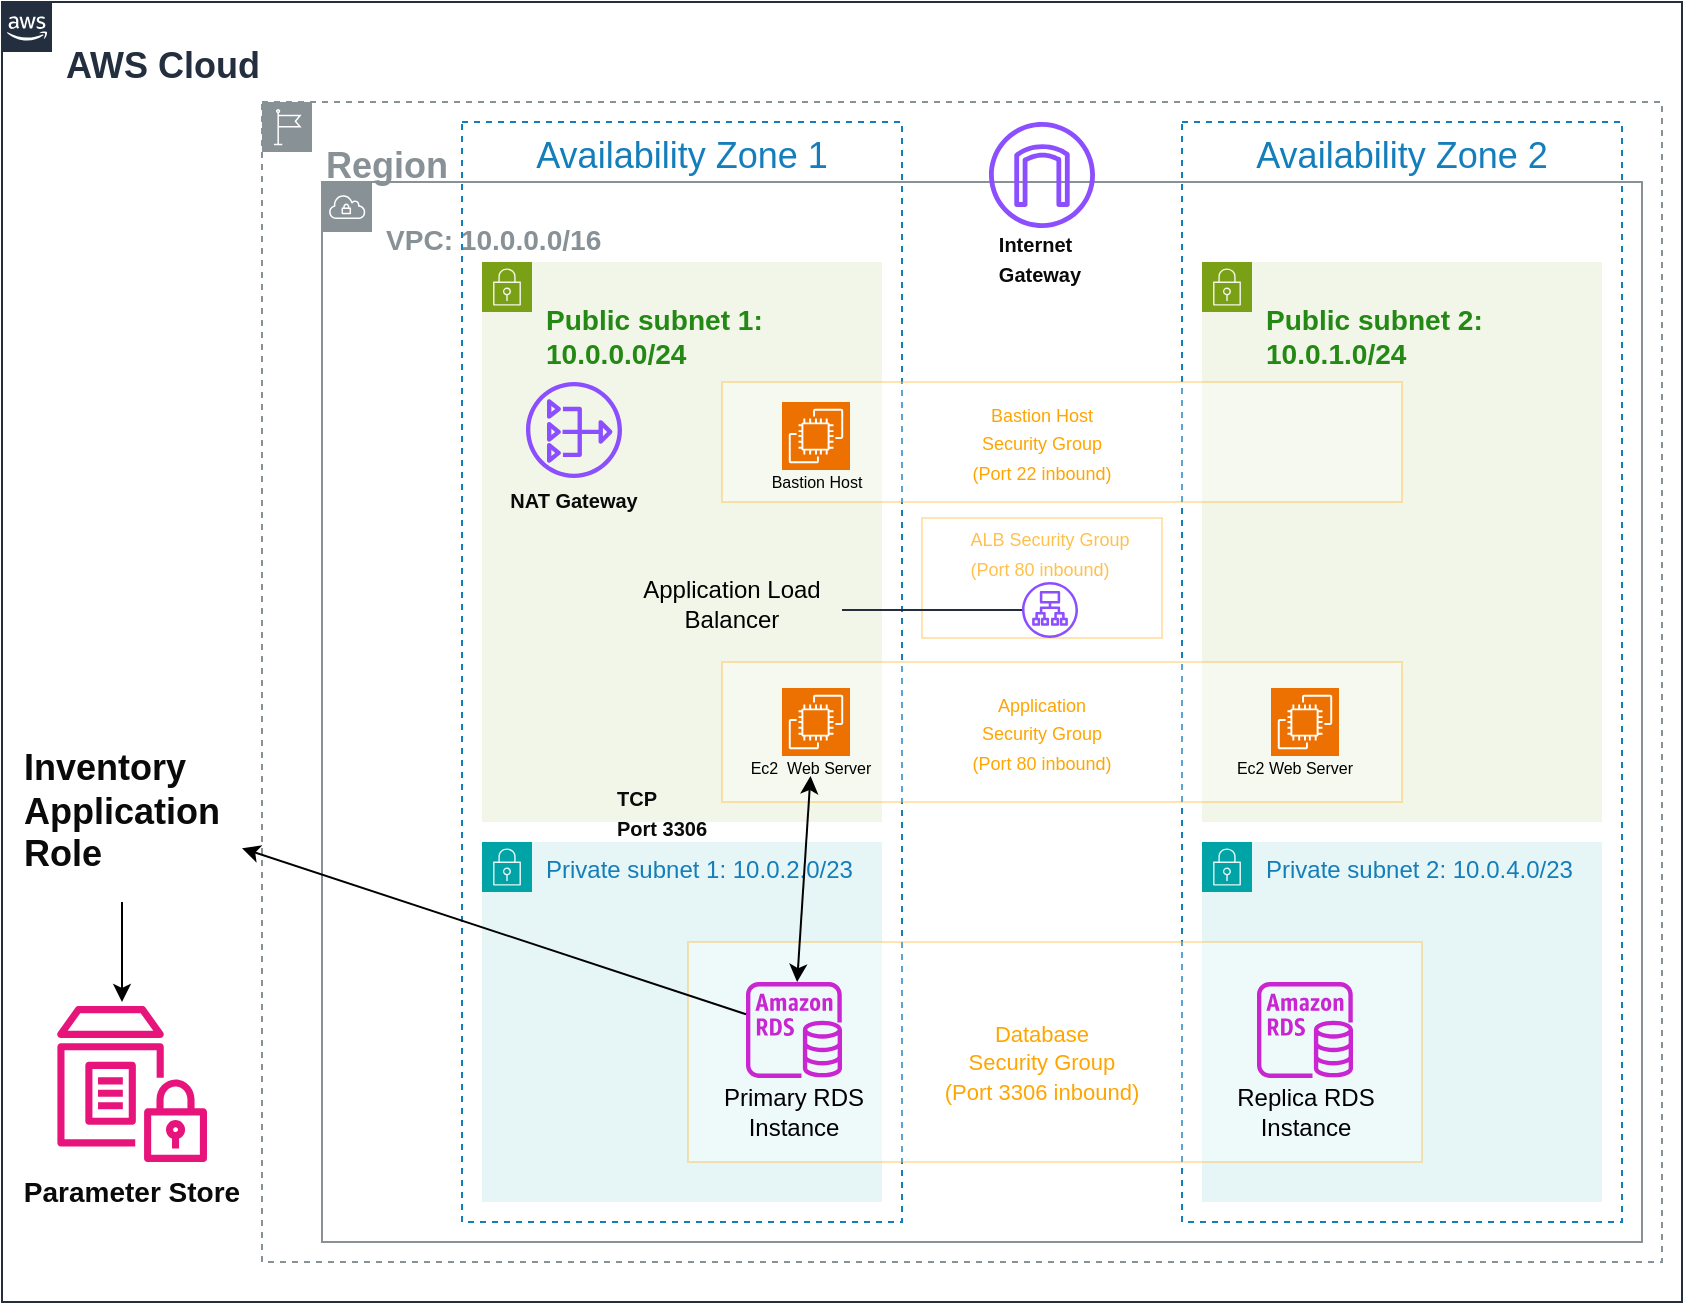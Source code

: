 <mxfile version="22.1.5" type="github">
  <diagram name="Page-1" id="4ggmHkcCEUmnykvW1HTU">
    <mxGraphModel dx="949" dy="596" grid="1" gridSize="10" guides="1" tooltips="1" connect="1" arrows="1" fold="1" page="1" pageScale="1" pageWidth="827" pageHeight="1169" math="0" shadow="0">
      <root>
        <mxCell id="0" />
        <mxCell id="1" parent="0" />
        <mxCell id="a-e2B2u_BkgGGbcTkGV9-1" value="&lt;h2&gt;AWS Cloud&lt;/h2&gt;" style="points=[[0,0],[0.25,0],[0.5,0],[0.75,0],[1,0],[1,0.25],[1,0.5],[1,0.75],[1,1],[0.75,1],[0.5,1],[0.25,1],[0,1],[0,0.75],[0,0.5],[0,0.25]];outlineConnect=0;gradientColor=none;html=1;whiteSpace=wrap;fontSize=12;fontStyle=0;container=1;pointerEvents=0;collapsible=0;recursiveResize=0;shape=mxgraph.aws4.group;grIcon=mxgraph.aws4.group_aws_cloud_alt;strokeColor=#232F3E;fillColor=none;verticalAlign=top;align=left;spacingLeft=30;fontColor=#232F3E;dashed=0;" vertex="1" parent="1">
          <mxGeometry x="370" y="150" width="840" height="650" as="geometry" />
        </mxCell>
        <mxCell id="a-e2B2u_BkgGGbcTkGV9-2" value="&lt;h2&gt;Region&lt;/h2&gt;" style="sketch=0;outlineConnect=0;gradientColor=none;html=1;whiteSpace=wrap;fontSize=12;fontStyle=0;shape=mxgraph.aws4.group;grIcon=mxgraph.aws4.group_region;strokeColor=#879196;fillColor=none;verticalAlign=top;align=left;spacingLeft=30;fontColor=#879196;dashed=1;" vertex="1" parent="a-e2B2u_BkgGGbcTkGV9-1">
          <mxGeometry x="130" y="50" width="700" height="580" as="geometry" />
        </mxCell>
        <mxCell id="a-e2B2u_BkgGGbcTkGV9-3" value="&lt;h3&gt;VPC: 10.0.0.0/16&lt;/h3&gt;" style="sketch=0;outlineConnect=0;gradientColor=none;html=1;whiteSpace=wrap;fontSize=12;fontStyle=0;shape=mxgraph.aws4.group;grIcon=mxgraph.aws4.group_vpc;strokeColor=#879196;fillColor=none;verticalAlign=top;align=left;spacingLeft=30;fontColor=#879196;dashed=0;" vertex="1" parent="a-e2B2u_BkgGGbcTkGV9-1">
          <mxGeometry x="160" y="90" width="660" height="530" as="geometry" />
        </mxCell>
        <mxCell id="a-e2B2u_BkgGGbcTkGV9-4" value="&lt;font style=&quot;font-size: 18px;&quot;&gt;Availability Zone 1&lt;/font&gt;" style="fillColor=none;strokeColor=#147EBA;dashed=1;verticalAlign=top;fontStyle=0;fontColor=#147EBA;whiteSpace=wrap;html=1;" vertex="1" parent="a-e2B2u_BkgGGbcTkGV9-1">
          <mxGeometry x="230" y="60" width="220" height="550" as="geometry" />
        </mxCell>
        <mxCell id="a-e2B2u_BkgGGbcTkGV9-5" value="&lt;font style=&quot;font-size: 18px;&quot;&gt;Availability Zone 2&lt;/font&gt;" style="fillColor=none;strokeColor=#147EBA;dashed=1;verticalAlign=top;fontStyle=0;fontColor=#147EBA;whiteSpace=wrap;html=1;" vertex="1" parent="a-e2B2u_BkgGGbcTkGV9-1">
          <mxGeometry x="590" y="60" width="220" height="550" as="geometry" />
        </mxCell>
        <mxCell id="a-e2B2u_BkgGGbcTkGV9-6" value="&lt;h3&gt;Public subnet 1: 10.0.0.0/24&lt;/h3&gt;" style="points=[[0,0],[0.25,0],[0.5,0],[0.75,0],[1,0],[1,0.25],[1,0.5],[1,0.75],[1,1],[0.75,1],[0.5,1],[0.25,1],[0,1],[0,0.75],[0,0.5],[0,0.25]];outlineConnect=0;gradientColor=none;html=1;whiteSpace=wrap;fontSize=12;fontStyle=0;container=1;pointerEvents=0;collapsible=0;recursiveResize=0;shape=mxgraph.aws4.group;grIcon=mxgraph.aws4.group_security_group;grStroke=0;strokeColor=#7AA116;fillColor=#F2F6E8;verticalAlign=top;align=left;spacingLeft=30;fontColor=#248814;dashed=0;" vertex="1" parent="a-e2B2u_BkgGGbcTkGV9-1">
          <mxGeometry x="240" y="130" width="200" height="280" as="geometry" />
        </mxCell>
        <mxCell id="a-e2B2u_BkgGGbcTkGV9-40" value="" style="sketch=0;outlineConnect=0;fontColor=#232F3E;gradientColor=none;fillColor=#8C4FFF;strokeColor=none;dashed=0;verticalLabelPosition=bottom;verticalAlign=top;align=center;html=1;fontSize=12;fontStyle=0;aspect=fixed;pointerEvents=1;shape=mxgraph.aws4.nat_gateway;" vertex="1" parent="a-e2B2u_BkgGGbcTkGV9-6">
          <mxGeometry x="22" y="60" width="48" height="48" as="geometry" />
        </mxCell>
        <mxCell id="a-e2B2u_BkgGGbcTkGV9-41" value="&lt;div style=&quot;text-align: left;&quot;&gt;&lt;font color=&quot;#0a0a0a&quot; size=&quot;1&quot;&gt;&lt;b style=&quot;&quot;&gt;NAT&amp;nbsp;&lt;/b&gt;&lt;/font&gt;&lt;b style=&quot;color: rgb(10, 10, 10); font-size: x-small; background-color: initial;&quot;&gt;Gateway&lt;/b&gt;&lt;/div&gt;" style="text;html=1;strokeColor=none;fillColor=none;align=center;verticalAlign=middle;whiteSpace=wrap;rounded=0;" vertex="1" parent="a-e2B2u_BkgGGbcTkGV9-6">
          <mxGeometry x="-14" y="104" width="120" height="30" as="geometry" />
        </mxCell>
        <mxCell id="a-e2B2u_BkgGGbcTkGV9-7" value="&lt;h3&gt;Public subnet 2: 10.0.1.0/24&lt;/h3&gt;" style="points=[[0,0],[0.25,0],[0.5,0],[0.75,0],[1,0],[1,0.25],[1,0.5],[1,0.75],[1,1],[0.75,1],[0.5,1],[0.25,1],[0,1],[0,0.75],[0,0.5],[0,0.25]];outlineConnect=0;gradientColor=none;html=1;whiteSpace=wrap;fontSize=12;fontStyle=0;container=1;pointerEvents=0;collapsible=0;recursiveResize=0;shape=mxgraph.aws4.group;grIcon=mxgraph.aws4.group_security_group;grStroke=0;strokeColor=#7AA116;fillColor=#F2F6E8;verticalAlign=top;align=left;spacingLeft=30;fontColor=#248814;dashed=0;" vertex="1" parent="a-e2B2u_BkgGGbcTkGV9-1">
          <mxGeometry x="600" y="130" width="200" height="280" as="geometry" />
        </mxCell>
        <mxCell id="a-e2B2u_BkgGGbcTkGV9-8" value="Private subnet 1: 10.0.2.0/23" style="points=[[0,0],[0.25,0],[0.5,0],[0.75,0],[1,0],[1,0.25],[1,0.5],[1,0.75],[1,1],[0.75,1],[0.5,1],[0.25,1],[0,1],[0,0.75],[0,0.5],[0,0.25]];outlineConnect=0;gradientColor=none;html=1;whiteSpace=wrap;fontSize=12;fontStyle=0;container=1;pointerEvents=0;collapsible=0;recursiveResize=0;shape=mxgraph.aws4.group;grIcon=mxgraph.aws4.group_security_group;grStroke=0;strokeColor=#00A4A6;fillColor=#E6F6F7;verticalAlign=top;align=left;spacingLeft=30;fontColor=#147EBA;dashed=0;" vertex="1" parent="a-e2B2u_BkgGGbcTkGV9-1">
          <mxGeometry x="240" y="420" width="200" height="180" as="geometry" />
        </mxCell>
        <mxCell id="a-e2B2u_BkgGGbcTkGV9-9" value="Private subnet 2: 10.0.4.0/23" style="points=[[0,0],[0.25,0],[0.5,0],[0.75,0],[1,0],[1,0.25],[1,0.5],[1,0.75],[1,1],[0.75,1],[0.5,1],[0.25,1],[0,1],[0,0.75],[0,0.5],[0,0.25]];outlineConnect=0;gradientColor=none;html=1;whiteSpace=wrap;fontSize=12;fontStyle=0;container=1;pointerEvents=0;collapsible=0;recursiveResize=0;shape=mxgraph.aws4.group;grIcon=mxgraph.aws4.group_security_group;grStroke=0;strokeColor=#00A4A6;fillColor=#E6F6F7;verticalAlign=top;align=left;spacingLeft=30;fontColor=#147EBA;dashed=0;" vertex="1" parent="a-e2B2u_BkgGGbcTkGV9-1">
          <mxGeometry x="600" y="420" width="200" height="180" as="geometry" />
        </mxCell>
        <mxCell id="a-e2B2u_BkgGGbcTkGV9-10" value="" style="rounded=0;whiteSpace=wrap;html=1;strokeColor=#ffa500;shadow=0;opacity=30;" vertex="1" parent="a-e2B2u_BkgGGbcTkGV9-1">
          <mxGeometry x="360" y="190" width="340" height="60" as="geometry" />
        </mxCell>
        <mxCell id="a-e2B2u_BkgGGbcTkGV9-13" value="" style="rounded=0;whiteSpace=wrap;html=1;strokeColor=#ffa500;shadow=0;opacity=30;" vertex="1" parent="a-e2B2u_BkgGGbcTkGV9-1">
          <mxGeometry x="360" y="330" width="340" height="70" as="geometry" />
        </mxCell>
        <mxCell id="a-e2B2u_BkgGGbcTkGV9-14" value="" style="sketch=0;points=[[0,0,0],[0.25,0,0],[0.5,0,0],[0.75,0,0],[1,0,0],[0,1,0],[0.25,1,0],[0.5,1,0],[0.75,1,0],[1,1,0],[0,0.25,0],[0,0.5,0],[0,0.75,0],[1,0.25,0],[1,0.5,0],[1,0.75,0]];outlineConnect=0;fontColor=#232F3E;fillColor=#ED7100;strokeColor=#ffffff;dashed=0;verticalLabelPosition=bottom;verticalAlign=top;align=center;html=1;fontSize=12;fontStyle=0;aspect=fixed;shape=mxgraph.aws4.resourceIcon;resIcon=mxgraph.aws4.ec2;" vertex="1" parent="a-e2B2u_BkgGGbcTkGV9-1">
          <mxGeometry x="390" y="200" width="34" height="34" as="geometry" />
        </mxCell>
        <mxCell id="a-e2B2u_BkgGGbcTkGV9-15" value="&lt;font style=&quot;font-size: 8px;&quot;&gt;Bastion Host&lt;/font&gt;" style="text;html=1;strokeColor=none;fillColor=none;align=center;verticalAlign=middle;whiteSpace=wrap;rounded=0;" vertex="1" parent="a-e2B2u_BkgGGbcTkGV9-1">
          <mxGeometry x="375.5" y="234" width="63" height="10" as="geometry" />
        </mxCell>
        <mxCell id="a-e2B2u_BkgGGbcTkGV9-16" value="" style="sketch=0;points=[[0,0,0],[0.25,0,0],[0.5,0,0],[0.75,0,0],[1,0,0],[0,1,0],[0.25,1,0],[0.5,1,0],[0.75,1,0],[1,1,0],[0,0.25,0],[0,0.5,0],[0,0.75,0],[1,0.25,0],[1,0.5,0],[1,0.75,0]];outlineConnect=0;fontColor=#232F3E;fillColor=#ED7100;strokeColor=#ffffff;dashed=0;verticalLabelPosition=bottom;verticalAlign=top;align=center;html=1;fontSize=12;fontStyle=0;aspect=fixed;shape=mxgraph.aws4.resourceIcon;resIcon=mxgraph.aws4.ec2;" vertex="1" parent="a-e2B2u_BkgGGbcTkGV9-1">
          <mxGeometry x="390" y="343" width="34" height="34" as="geometry" />
        </mxCell>
        <mxCell id="a-e2B2u_BkgGGbcTkGV9-17" value="&lt;font style=&quot;font-size: 8px;&quot;&gt;Ec2&amp;nbsp; Web Server&lt;/font&gt;" style="text;html=1;strokeColor=none;fillColor=none;align=center;verticalAlign=middle;whiteSpace=wrap;rounded=0;" vertex="1" parent="a-e2B2u_BkgGGbcTkGV9-1">
          <mxGeometry x="370" y="377" width="68.5" height="10" as="geometry" />
        </mxCell>
        <mxCell id="a-e2B2u_BkgGGbcTkGV9-18" value="" style="sketch=0;points=[[0,0,0],[0.25,0,0],[0.5,0,0],[0.75,0,0],[1,0,0],[0,1,0],[0.25,1,0],[0.5,1,0],[0.75,1,0],[1,1,0],[0,0.25,0],[0,0.5,0],[0,0.75,0],[1,0.25,0],[1,0.5,0],[1,0.75,0]];outlineConnect=0;fontColor=#232F3E;fillColor=#ED7100;strokeColor=#ffffff;dashed=0;verticalLabelPosition=bottom;verticalAlign=top;align=center;html=1;fontSize=12;fontStyle=0;aspect=fixed;shape=mxgraph.aws4.resourceIcon;resIcon=mxgraph.aws4.ec2;" vertex="1" parent="a-e2B2u_BkgGGbcTkGV9-1">
          <mxGeometry x="634.5" y="343" width="34" height="34" as="geometry" />
        </mxCell>
        <mxCell id="a-e2B2u_BkgGGbcTkGV9-19" value="&lt;font style=&quot;font-size: 8px;&quot;&gt;Ec2 Web Server&lt;/font&gt;" style="text;html=1;strokeColor=none;fillColor=none;align=center;verticalAlign=middle;whiteSpace=wrap;rounded=0;" vertex="1" parent="a-e2B2u_BkgGGbcTkGV9-1">
          <mxGeometry x="610" y="377" width="73" height="10" as="geometry" />
        </mxCell>
        <mxCell id="a-e2B2u_BkgGGbcTkGV9-21" value="&lt;div style=&quot;text-align: left;&quot;&gt;&lt;span style=&quot;font-size: 9px; color: rgb(255, 165, 0); background-color: initial;&quot;&gt;ALB Security Group&lt;/span&gt;&lt;/div&gt;&lt;font style=&quot;&quot;&gt;&lt;div style=&quot;text-align: left;&quot;&gt;&lt;span style=&quot;font-size: 9px; color: rgb(255, 165, 0); background-color: initial;&quot;&gt;(Port 80 inbound)&lt;/span&gt;&lt;/div&gt;&lt;/font&gt;" style="text;html=1;strokeColor=none;fillColor=none;align=center;verticalAlign=middle;whiteSpace=wrap;rounded=0;" vertex="1" parent="a-e2B2u_BkgGGbcTkGV9-1">
          <mxGeometry x="464" y="260" width="120" height="30" as="geometry" />
        </mxCell>
        <mxCell id="a-e2B2u_BkgGGbcTkGV9-22" value="" style="rounded=0;whiteSpace=wrap;html=1;strokeColor=#ffa500;shadow=0;opacity=30;" vertex="1" parent="a-e2B2u_BkgGGbcTkGV9-1">
          <mxGeometry x="460" y="258" width="120" height="60" as="geometry" />
        </mxCell>
        <mxCell id="a-e2B2u_BkgGGbcTkGV9-24" value="" style="sketch=0;outlineConnect=0;fontColor=#232F3E;gradientColor=none;fillColor=#8C4FFF;strokeColor=none;dashed=0;verticalLabelPosition=bottom;verticalAlign=top;align=center;html=1;fontSize=12;fontStyle=0;aspect=fixed;pointerEvents=1;shape=mxgraph.aws4.application_load_balancer;" vertex="1" parent="a-e2B2u_BkgGGbcTkGV9-1">
          <mxGeometry x="510" y="290" width="28" height="28" as="geometry" />
        </mxCell>
        <mxCell id="a-e2B2u_BkgGGbcTkGV9-27" value="" style="line;strokeWidth=1;fillColor=none;align=left;verticalAlign=middle;spacingTop=-1;spacingLeft=3;spacingRight=3;rotatable=0;labelPosition=right;points=[];portConstraint=eastwest;strokeColor=inherit;" vertex="1" parent="a-e2B2u_BkgGGbcTkGV9-1">
          <mxGeometry x="420" y="300" width="90" height="8" as="geometry" />
        </mxCell>
        <mxCell id="a-e2B2u_BkgGGbcTkGV9-30" value="Application Load&lt;br&gt;Balancer" style="text;html=1;strokeColor=none;fillColor=none;align=center;verticalAlign=middle;whiteSpace=wrap;rounded=0;" vertex="1" parent="a-e2B2u_BkgGGbcTkGV9-1">
          <mxGeometry x="310" y="272" width="110" height="58" as="geometry" />
        </mxCell>
        <mxCell id="a-e2B2u_BkgGGbcTkGV9-31" value="" style="rounded=0;whiteSpace=wrap;html=1;strokeColor=#ffa500;shadow=0;opacity=30;" vertex="1" parent="a-e2B2u_BkgGGbcTkGV9-1">
          <mxGeometry x="343" y="470" width="367" height="110" as="geometry" />
        </mxCell>
        <mxCell id="a-e2B2u_BkgGGbcTkGV9-32" value="&lt;font style=&quot;&quot;&gt;&lt;font color=&quot;#ffa500&quot; style=&quot;font-size: 11px;&quot;&gt;Database &lt;br&gt;Security Group&lt;br&gt;(Port 3306 inbound)&lt;/font&gt;&lt;br&gt;&lt;/font&gt;" style="text;html=1;strokeColor=none;fillColor=none;align=center;verticalAlign=middle;whiteSpace=wrap;rounded=0;" vertex="1" parent="a-e2B2u_BkgGGbcTkGV9-1">
          <mxGeometry x="460" y="490" width="120" height="80" as="geometry" />
        </mxCell>
        <mxCell id="a-e2B2u_BkgGGbcTkGV9-33" value="" style="sketch=0;outlineConnect=0;fontColor=#232F3E;gradientColor=none;fillColor=#C925D1;strokeColor=none;dashed=0;verticalLabelPosition=bottom;verticalAlign=top;align=center;html=1;fontSize=12;fontStyle=0;aspect=fixed;pointerEvents=1;shape=mxgraph.aws4.rds_instance;" vertex="1" parent="a-e2B2u_BkgGGbcTkGV9-1">
          <mxGeometry x="372" y="490" width="48" height="48" as="geometry" />
        </mxCell>
        <mxCell id="a-e2B2u_BkgGGbcTkGV9-34" value="" style="sketch=0;outlineConnect=0;fontColor=#232F3E;gradientColor=none;fillColor=#C925D1;strokeColor=none;dashed=0;verticalLabelPosition=bottom;verticalAlign=top;align=center;html=1;fontSize=12;fontStyle=0;aspect=fixed;pointerEvents=1;shape=mxgraph.aws4.rds_instance;" vertex="1" parent="a-e2B2u_BkgGGbcTkGV9-1">
          <mxGeometry x="627.5" y="490" width="48" height="48" as="geometry" />
        </mxCell>
        <mxCell id="a-e2B2u_BkgGGbcTkGV9-35" value="Primary RDS Instance" style="text;html=1;strokeColor=none;fillColor=none;align=center;verticalAlign=middle;whiteSpace=wrap;rounded=0;" vertex="1" parent="a-e2B2u_BkgGGbcTkGV9-1">
          <mxGeometry x="356" y="540" width="80" height="30" as="geometry" />
        </mxCell>
        <mxCell id="a-e2B2u_BkgGGbcTkGV9-36" value="Replica RDS Instance" style="text;html=1;strokeColor=none;fillColor=none;align=center;verticalAlign=middle;whiteSpace=wrap;rounded=0;" vertex="1" parent="a-e2B2u_BkgGGbcTkGV9-1">
          <mxGeometry x="611.5" y="540" width="80" height="30" as="geometry" />
        </mxCell>
        <mxCell id="a-e2B2u_BkgGGbcTkGV9-20" value="&lt;font style=&quot;&quot;&gt;&lt;font color=&quot;#ffa500&quot; style=&quot;font-size: 9px;&quot;&gt;Bastion Host&lt;br&gt;Security Group&lt;br&gt;(Port 22 inbound)&lt;/font&gt;&lt;br&gt;&lt;/font&gt;" style="text;html=1;strokeColor=none;fillColor=none;align=center;verticalAlign=middle;whiteSpace=wrap;rounded=0;" vertex="1" parent="a-e2B2u_BkgGGbcTkGV9-1">
          <mxGeometry x="460" y="195" width="120" height="50" as="geometry" />
        </mxCell>
        <mxCell id="a-e2B2u_BkgGGbcTkGV9-37" value="&lt;font style=&quot;&quot;&gt;&lt;font color=&quot;#ffa500&quot; style=&quot;font-size: 9px;&quot;&gt;Application&lt;br&gt;Security Group&lt;br&gt;(Port 80 inbound)&lt;/font&gt;&lt;br&gt;&lt;/font&gt;" style="text;html=1;strokeColor=none;fillColor=none;align=center;verticalAlign=middle;whiteSpace=wrap;rounded=0;" vertex="1" parent="a-e2B2u_BkgGGbcTkGV9-1">
          <mxGeometry x="460" y="340" width="120" height="50" as="geometry" />
        </mxCell>
        <mxCell id="a-e2B2u_BkgGGbcTkGV9-38" value="" style="sketch=0;outlineConnect=0;fontColor=#232F3E;gradientColor=none;fillColor=#8C4FFF;strokeColor=none;dashed=0;verticalLabelPosition=bottom;verticalAlign=top;align=center;html=1;fontSize=12;fontStyle=0;aspect=fixed;pointerEvents=1;shape=mxgraph.aws4.internet_gateway;" vertex="1" parent="a-e2B2u_BkgGGbcTkGV9-1">
          <mxGeometry x="493.5" y="60" width="53" height="53" as="geometry" />
        </mxCell>
        <mxCell id="a-e2B2u_BkgGGbcTkGV9-39" value="&lt;div style=&quot;text-align: left;&quot;&gt;&lt;font color=&quot;#0a0a0a&quot; size=&quot;1&quot;&gt;&lt;b style=&quot;&quot;&gt;Internet&amp;nbsp;&lt;/b&gt;&lt;/font&gt;&lt;/div&gt;&lt;div style=&quot;text-align: left;&quot;&gt;&lt;font color=&quot;#0a0a0a&quot; size=&quot;1&quot;&gt;&lt;b style=&quot;&quot;&gt;Gateway&lt;/b&gt;&lt;/font&gt;&lt;/div&gt;" style="text;html=1;strokeColor=none;fillColor=none;align=center;verticalAlign=middle;whiteSpace=wrap;rounded=0;" vertex="1" parent="a-e2B2u_BkgGGbcTkGV9-1">
          <mxGeometry x="459" y="113" width="120" height="30" as="geometry" />
        </mxCell>
        <mxCell id="a-e2B2u_BkgGGbcTkGV9-42" value="&lt;div style=&quot;text-align: left;&quot;&gt;&lt;font size=&quot;1&quot; color=&quot;#0a0a0a&quot;&gt;&lt;b&gt;TCP&lt;/b&gt;&lt;/font&gt;&lt;/div&gt;&lt;div style=&quot;text-align: left;&quot;&gt;&lt;font size=&quot;1&quot; color=&quot;#0a0a0a&quot;&gt;&lt;b&gt;Port 3306&lt;/b&gt;&lt;/font&gt;&lt;/div&gt;" style="text;html=1;strokeColor=none;fillColor=none;align=center;verticalAlign=middle;whiteSpace=wrap;rounded=0;" vertex="1" parent="a-e2B2u_BkgGGbcTkGV9-1">
          <mxGeometry x="270" y="390" width="120" height="30" as="geometry" />
        </mxCell>
        <mxCell id="a-e2B2u_BkgGGbcTkGV9-43" value="" style="sketch=0;outlineConnect=0;fontColor=#232F3E;gradientColor=none;fillColor=#E7157B;strokeColor=none;dashed=0;verticalLabelPosition=bottom;verticalAlign=top;align=center;html=1;fontSize=12;fontStyle=0;aspect=fixed;pointerEvents=1;shape=mxgraph.aws4.parameter_store;" vertex="1" parent="a-e2B2u_BkgGGbcTkGV9-1">
          <mxGeometry x="27.5" y="502" width="75" height="78" as="geometry" />
        </mxCell>
        <mxCell id="a-e2B2u_BkgGGbcTkGV9-44" value="" style="endArrow=classic;startArrow=classic;html=1;rounded=0;entryX=0.5;entryY=1;entryDx=0;entryDy=0;" edge="1" parent="a-e2B2u_BkgGGbcTkGV9-1" source="a-e2B2u_BkgGGbcTkGV9-33" target="a-e2B2u_BkgGGbcTkGV9-17">
          <mxGeometry width="50" height="50" relative="1" as="geometry">
            <mxPoint x="320" y="510" as="sourcePoint" />
            <mxPoint x="370" y="460" as="targetPoint" />
          </mxGeometry>
        </mxCell>
        <mxCell id="a-e2B2u_BkgGGbcTkGV9-45" value="&lt;h2 style=&quot;text-align: left;&quot;&gt;&lt;font style=&quot;font-size: 18px;&quot;&gt;&lt;font style=&quot;&quot; color=&quot;#0a0a0a&quot;&gt;&lt;b style=&quot;&quot;&gt;Inventory&amp;nbsp;&lt;br&gt;&lt;/b&gt;&lt;/font&gt;&lt;font style=&quot;&quot; color=&quot;#0a0a0a&quot;&gt;&lt;b style=&quot;&quot;&gt;Application Role&lt;/b&gt;&lt;/font&gt;&lt;/font&gt;&lt;/h2&gt;" style="text;html=1;strokeColor=none;fillColor=none;align=center;verticalAlign=middle;whiteSpace=wrap;rounded=0;" vertex="1" parent="a-e2B2u_BkgGGbcTkGV9-1">
          <mxGeometry x="10" y="360" width="110" height="90" as="geometry" />
        </mxCell>
        <mxCell id="a-e2B2u_BkgGGbcTkGV9-47" value="" style="endArrow=classic;html=1;rounded=0;" edge="1" parent="a-e2B2u_BkgGGbcTkGV9-1" source="a-e2B2u_BkgGGbcTkGV9-33" target="a-e2B2u_BkgGGbcTkGV9-45">
          <mxGeometry width="50" height="50" relative="1" as="geometry">
            <mxPoint x="370" y="380" as="sourcePoint" />
            <mxPoint x="420" y="330" as="targetPoint" />
          </mxGeometry>
        </mxCell>
        <mxCell id="a-e2B2u_BkgGGbcTkGV9-48" value="" style="endArrow=classic;html=1;rounded=0;exitX=0.5;exitY=1;exitDx=0;exitDy=0;" edge="1" parent="a-e2B2u_BkgGGbcTkGV9-1">
          <mxGeometry width="50" height="50" relative="1" as="geometry">
            <mxPoint x="60" y="450" as="sourcePoint" />
            <mxPoint x="60" y="500" as="targetPoint" />
          </mxGeometry>
        </mxCell>
        <mxCell id="a-e2B2u_BkgGGbcTkGV9-49" value="&lt;div style=&quot;text-align: left;&quot;&gt;&lt;font style=&quot;font-size: 14px;&quot; color=&quot;#0a0a0a&quot;&gt;&lt;b style=&quot;&quot;&gt;Parameter Store&lt;/b&gt;&lt;/font&gt;&lt;/div&gt;" style="text;html=1;strokeColor=none;fillColor=none;align=center;verticalAlign=middle;whiteSpace=wrap;rounded=0;" vertex="1" parent="a-e2B2u_BkgGGbcTkGV9-1">
          <mxGeometry x="5" y="580" width="120" height="30" as="geometry" />
        </mxCell>
      </root>
    </mxGraphModel>
  </diagram>
</mxfile>

